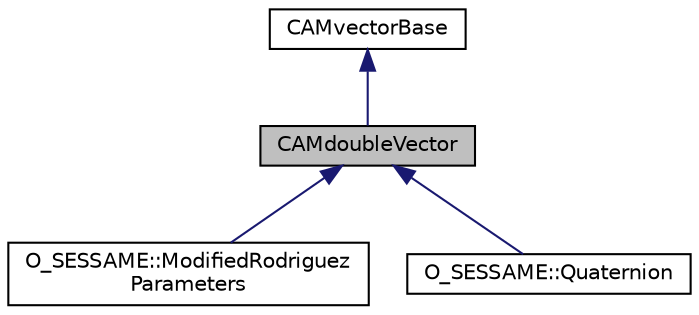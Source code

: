 digraph "CAMdoubleVector"
{
 // LATEX_PDF_SIZE
  edge [fontname="Helvetica",fontsize="10",labelfontname="Helvetica",labelfontsize="10"];
  node [fontname="Helvetica",fontsize="10",shape=record];
  Node1 [label="CAMdoubleVector",height=0.2,width=0.4,color="black", fillcolor="grey75", style="filled", fontcolor="black",tooltip=" "];
  Node2 -> Node1 [dir="back",color="midnightblue",fontsize="10",style="solid",fontname="Helvetica"];
  Node2 [label="CAMvectorBase",height=0.2,width=0.4,color="black", fillcolor="white", style="filled",URL="$classCAMvectorBase.html",tooltip=" "];
  Node1 -> Node3 [dir="back",color="midnightblue",fontsize="10",style="solid",fontname="Helvetica"];
  Node3 [label="O_SESSAME::ModifiedRodriguez\lParameters",height=0.2,width=0.4,color="black", fillcolor="white", style="filled",URL="$classO__SESSAME_1_1ModifiedRodriguezParameters.html",tooltip="3x1 Modified Rodriguez Parameters attitude representation."];
  Node1 -> Node4 [dir="back",color="midnightblue",fontsize="10",style="solid",fontname="Helvetica"];
  Node4 [label="O_SESSAME::Quaternion",height=0.2,width=0.4,color="black", fillcolor="white", style="filled",URL="$classO__SESSAME_1_1Quaternion.html",tooltip="The non-singular, redundant Euler parameter (quaternion) vector."];
}
